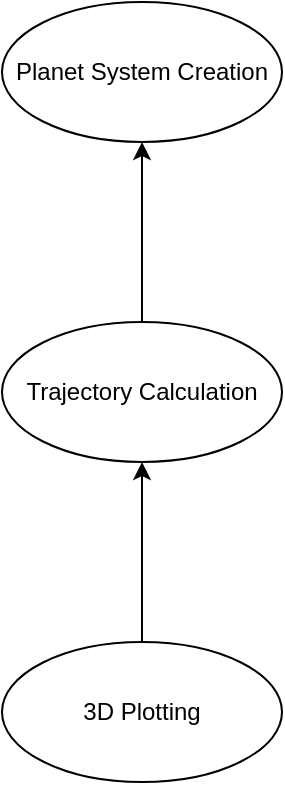 <mxfile version="14.0.1"><diagram id="1cee9afd-dcdd-cf27-cb82-50d77dad4855" name="Page-1"><mxGraphModel dx="1355" dy="804" grid="1" gridSize="10" guides="1" tooltips="1" connect="1" arrows="1" fold="1" page="1" pageScale="1" pageWidth="827" pageHeight="1169" math="0" shadow="0"><root><mxCell id="0"/><mxCell id="1" parent="0"/><mxCell id="mliZ73YbZrtWlmcbl5qf-1" value="Planet System Creation" style="ellipse;whiteSpace=wrap;html=1;" vertex="1" parent="1"><mxGeometry x="320" y="80" width="140" height="70" as="geometry"/></mxCell><mxCell id="mliZ73YbZrtWlmcbl5qf-5" style="edgeStyle=orthogonalEdgeStyle;rounded=0;orthogonalLoop=1;jettySize=auto;html=1;entryX=0.5;entryY=1;entryDx=0;entryDy=0;" edge="1" parent="1" source="mliZ73YbZrtWlmcbl5qf-2" target="mliZ73YbZrtWlmcbl5qf-1"><mxGeometry relative="1" as="geometry"/></mxCell><mxCell id="mliZ73YbZrtWlmcbl5qf-2" value="Trajectory Calculation" style="ellipse;whiteSpace=wrap;html=1;" vertex="1" parent="1"><mxGeometry x="320" y="240" width="140" height="70" as="geometry"/></mxCell><mxCell id="mliZ73YbZrtWlmcbl5qf-4" style="edgeStyle=orthogonalEdgeStyle;rounded=0;orthogonalLoop=1;jettySize=auto;html=1;entryX=0.5;entryY=1;entryDx=0;entryDy=0;" edge="1" parent="1" source="mliZ73YbZrtWlmcbl5qf-3" target="mliZ73YbZrtWlmcbl5qf-2"><mxGeometry relative="1" as="geometry"/></mxCell><mxCell id="mliZ73YbZrtWlmcbl5qf-3" value="3D Plotting" style="ellipse;whiteSpace=wrap;html=1;" vertex="1" parent="1"><mxGeometry x="320" y="400" width="140" height="70" as="geometry"/></mxCell></root></mxGraphModel></diagram></mxfile>